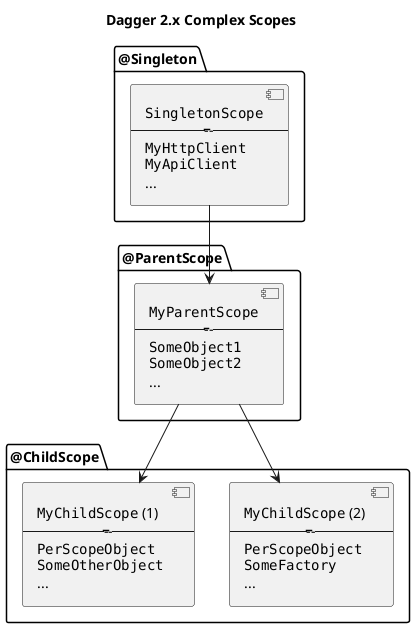 @startuml
skinparam componentStyle uml2

title Dagger 2.x Complex Scopes

package "@Singleton" {
    component MyApplication [
        ""SingletonScope""
        ----------
        ""MyHttpClient""
        ""MyApiClient""
        ...
    ]
}

package "@ParentScope" {
    component MyParentScope [
        ""MyParentScope""
        ----------
        ""SomeObject1""
        ""SomeObject2""
        ...
    ]

    MyParentScope <-up- MyApplication

}

package "@ChildScope" {
    component MyChildScope2 [
        ""MyChildScope"" (2)
        ----------
        ""PerScopeObject""
        ""SomeFactory""
        ...
    ]

    component MyChildScope1 [
        ""MyChildScope"" (1)
        ----------
        ""PerScopeObject""
        ""SomeOtherObject""
        ...
    ]

    MyChildScope2 <-up- MyParentScope
    MyChildScope1 <-up- MyParentScope
}

@enduml
